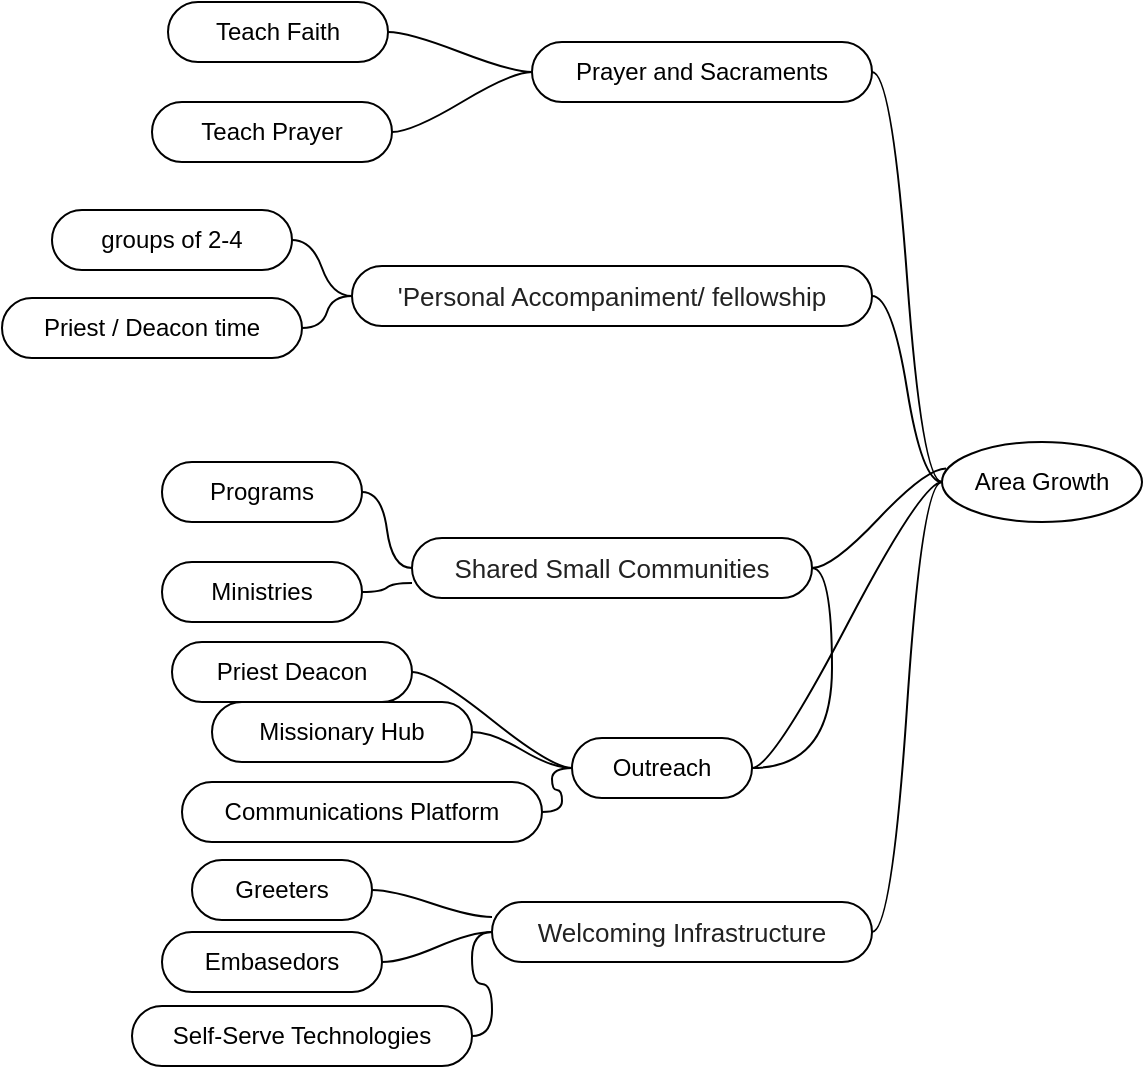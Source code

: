 <mxfile version="27.1.1">
  <diagram name="Page-1" id="K4HAHvxAuoOAxFSF4gQe">
    <mxGraphModel dx="1042" dy="561" grid="1" gridSize="10" guides="1" tooltips="1" connect="1" arrows="1" fold="1" page="1" pageScale="1" pageWidth="850" pageHeight="1100" math="0" shadow="0">
      <root>
        <mxCell id="0" />
        <mxCell id="1" parent="0" />
        <mxCell id="avbQEoiilErEEHXb16f6-1" value="Area Growth" style="ellipse;whiteSpace=wrap;html=1;align=center;newEdgeStyle={&quot;edgeStyle&quot;:&quot;entityRelationEdgeStyle&quot;,&quot;startArrow&quot;:&quot;none&quot;,&quot;endArrow&quot;:&quot;none&quot;,&quot;segment&quot;:10,&quot;curved&quot;:1,&quot;sourcePerimeterSpacing&quot;:0,&quot;targetPerimeterSpacing&quot;:0};treeFolding=1;treeMoving=1;" parent="1" vertex="1">
          <mxGeometry x="710" y="240" width="100" height="40" as="geometry" />
        </mxCell>
        <mxCell id="avbQEoiilErEEHXb16f6-2" value="Prayer and Sacraments" style="whiteSpace=wrap;html=1;rounded=1;arcSize=50;align=center;verticalAlign=middle;strokeWidth=1;autosize=1;spacing=4;treeFolding=1;treeMoving=1;newEdgeStyle={&quot;edgeStyle&quot;:&quot;entityRelationEdgeStyle&quot;,&quot;startArrow&quot;:&quot;none&quot;,&quot;endArrow&quot;:&quot;none&quot;,&quot;segment&quot;:10,&quot;curved&quot;:1,&quot;sourcePerimeterSpacing&quot;:0,&quot;targetPerimeterSpacing&quot;:0};" parent="1" vertex="1">
          <mxGeometry x="505" y="40" width="170" height="30" as="geometry" />
        </mxCell>
        <mxCell id="avbQEoiilErEEHXb16f6-3" value="" style="edgeStyle=entityRelationEdgeStyle;startArrow=none;endArrow=none;segment=10;curved=1;sourcePerimeterSpacing=0;targetPerimeterSpacing=0;rounded=0;" parent="1" source="avbQEoiilErEEHXb16f6-1" target="avbQEoiilErEEHXb16f6-2" edge="1">
          <mxGeometry relative="1" as="geometry">
            <mxPoint x="510" y="130" as="sourcePoint" />
          </mxGeometry>
        </mxCell>
        <mxCell id="avbQEoiilErEEHXb16f6-4" value="&lt;span style=&quot;color: rgb(34, 34, 34); font-family: Arial, Helvetica, sans-serif; font-size: small; text-align: start; background-color: rgb(255, 255, 255);&quot;&gt;Welcoming Infrastructure&lt;/span&gt;" style="whiteSpace=wrap;html=1;rounded=1;arcSize=50;align=center;verticalAlign=middle;strokeWidth=1;autosize=1;spacing=4;treeFolding=1;treeMoving=1;newEdgeStyle={&quot;edgeStyle&quot;:&quot;entityRelationEdgeStyle&quot;,&quot;startArrow&quot;:&quot;none&quot;,&quot;endArrow&quot;:&quot;none&quot;,&quot;segment&quot;:10,&quot;curved&quot;:1,&quot;sourcePerimeterSpacing&quot;:0,&quot;targetPerimeterSpacing&quot;:0};" parent="1" vertex="1">
          <mxGeometry x="485" y="470" width="190" height="30" as="geometry" />
        </mxCell>
        <mxCell id="avbQEoiilErEEHXb16f6-5" value="" style="edgeStyle=entityRelationEdgeStyle;startArrow=none;endArrow=none;segment=10;curved=1;sourcePerimeterSpacing=0;targetPerimeterSpacing=0;rounded=0;exitX=0;exitY=0.5;exitDx=0;exitDy=0;" parent="1" source="avbQEoiilErEEHXb16f6-1" target="avbQEoiilErEEHXb16f6-4" edge="1">
          <mxGeometry relative="1" as="geometry">
            <mxPoint x="500" y="480" as="sourcePoint" />
          </mxGeometry>
        </mxCell>
        <mxCell id="avbQEoiilErEEHXb16f6-6" value="&lt;span style=&quot;color: rgb(34, 34, 34); font-family: Arial, Helvetica, sans-serif; font-size: small; text-align: start; background-color: rgb(255, 255, 255);&quot;&gt;Shared Small Communities&lt;/span&gt;" style="whiteSpace=wrap;html=1;rounded=1;arcSize=50;align=center;verticalAlign=middle;strokeWidth=1;autosize=1;spacing=4;treeFolding=1;treeMoving=1;newEdgeStyle={&quot;edgeStyle&quot;:&quot;entityRelationEdgeStyle&quot;,&quot;startArrow&quot;:&quot;none&quot;,&quot;endArrow&quot;:&quot;none&quot;,&quot;segment&quot;:10,&quot;curved&quot;:1,&quot;sourcePerimeterSpacing&quot;:0,&quot;targetPerimeterSpacing&quot;:0};" parent="1" vertex="1">
          <mxGeometry x="445" y="288" width="200" height="30" as="geometry" />
        </mxCell>
        <mxCell id="avbQEoiilErEEHXb16f6-7" value="" style="edgeStyle=entityRelationEdgeStyle;startArrow=none;endArrow=none;segment=10;curved=1;sourcePerimeterSpacing=0;targetPerimeterSpacing=0;rounded=0;exitX=0.02;exitY=0.33;exitDx=0;exitDy=0;exitPerimeter=0;" parent="1" source="avbQEoiilErEEHXb16f6-1" target="avbQEoiilErEEHXb16f6-6" edge="1">
          <mxGeometry relative="1" as="geometry">
            <mxPoint x="465" y="330" as="sourcePoint" />
            <Array as="points">
              <mxPoint x="680" y="190" />
            </Array>
          </mxGeometry>
        </mxCell>
        <mxCell id="avbQEoiilErEEHXb16f6-8" value="&lt;span style=&quot;color: rgb(34, 34, 34); font-family: Arial, Helvetica, sans-serif; font-size: small; text-align: start; background-color: rgb(255, 255, 255);&quot;&gt;&#39;Personal Accompaniment/ fellowship&lt;/span&gt;" style="whiteSpace=wrap;html=1;rounded=1;arcSize=50;align=center;verticalAlign=middle;strokeWidth=1;autosize=1;spacing=4;treeFolding=1;treeMoving=1;newEdgeStyle={&quot;edgeStyle&quot;:&quot;entityRelationEdgeStyle&quot;,&quot;startArrow&quot;:&quot;none&quot;,&quot;endArrow&quot;:&quot;none&quot;,&quot;segment&quot;:10,&quot;curved&quot;:1,&quot;sourcePerimeterSpacing&quot;:0,&quot;targetPerimeterSpacing&quot;:0};" parent="1" vertex="1">
          <mxGeometry x="415" y="152" width="260" height="30" as="geometry" />
        </mxCell>
        <mxCell id="avbQEoiilErEEHXb16f6-9" value="" style="edgeStyle=entityRelationEdgeStyle;startArrow=none;endArrow=none;segment=10;curved=1;sourcePerimeterSpacing=0;targetPerimeterSpacing=0;rounded=0;" parent="1" source="avbQEoiilErEEHXb16f6-1" target="avbQEoiilErEEHXb16f6-8" edge="1">
          <mxGeometry relative="1" as="geometry">
            <mxPoint x="465" y="194" as="sourcePoint" />
          </mxGeometry>
        </mxCell>
        <mxCell id="TRmc7Pw4hhdz3kQGDths-24" value="" style="edgeStyle=entityRelationEdgeStyle;rounded=0;orthogonalLoop=1;jettySize=auto;html=1;startArrow=none;endArrow=none;segment=10;curved=1;sourcePerimeterSpacing=0;targetPerimeterSpacing=0;" edge="1" parent="1" source="avbQEoiilErEEHXb16f6-10" target="avbQEoiilErEEHXb16f6-6">
          <mxGeometry relative="1" as="geometry" />
        </mxCell>
        <mxCell id="avbQEoiilErEEHXb16f6-10" value="Outreach" style="whiteSpace=wrap;html=1;rounded=1;arcSize=50;align=center;verticalAlign=middle;strokeWidth=1;autosize=1;spacing=4;treeFolding=1;treeMoving=1;newEdgeStyle={&quot;edgeStyle&quot;:&quot;entityRelationEdgeStyle&quot;,&quot;startArrow&quot;:&quot;none&quot;,&quot;endArrow&quot;:&quot;none&quot;,&quot;segment&quot;:10,&quot;curved&quot;:1,&quot;sourcePerimeterSpacing&quot;:0,&quot;targetPerimeterSpacing&quot;:0};" parent="1" vertex="1">
          <mxGeometry x="525" y="388" width="90" height="30" as="geometry" />
        </mxCell>
        <mxCell id="avbQEoiilErEEHXb16f6-11" value="" style="edgeStyle=entityRelationEdgeStyle;startArrow=none;endArrow=none;segment=10;curved=1;sourcePerimeterSpacing=0;targetPerimeterSpacing=0;rounded=0;" parent="1" source="avbQEoiilErEEHXb16f6-1" target="avbQEoiilErEEHXb16f6-10" edge="1">
          <mxGeometry relative="1" as="geometry">
            <mxPoint x="490" y="430" as="sourcePoint" />
          </mxGeometry>
        </mxCell>
        <mxCell id="TRmc7Pw4hhdz3kQGDths-1" value="Programs" style="whiteSpace=wrap;html=1;rounded=1;arcSize=50;align=center;verticalAlign=middle;strokeWidth=1;autosize=1;spacing=4;treeFolding=1;treeMoving=1;newEdgeStyle={&quot;edgeStyle&quot;:&quot;entityRelationEdgeStyle&quot;,&quot;startArrow&quot;:&quot;none&quot;,&quot;endArrow&quot;:&quot;none&quot;,&quot;segment&quot;:10,&quot;curved&quot;:1,&quot;sourcePerimeterSpacing&quot;:0,&quot;targetPerimeterSpacing&quot;:0};" vertex="1" parent="1">
          <mxGeometry x="320" y="250" width="100" height="30" as="geometry" />
        </mxCell>
        <mxCell id="TRmc7Pw4hhdz3kQGDths-2" value="" style="edgeStyle=entityRelationEdgeStyle;startArrow=none;endArrow=none;segment=10;curved=1;sourcePerimeterSpacing=0;targetPerimeterSpacing=0;rounded=0;" edge="1" target="TRmc7Pw4hhdz3kQGDths-1" parent="1" source="avbQEoiilErEEHXb16f6-6">
          <mxGeometry relative="1" as="geometry">
            <mxPoint x="330" y="310" as="sourcePoint" />
          </mxGeometry>
        </mxCell>
        <mxCell id="TRmc7Pw4hhdz3kQGDths-3" value="Greeters" style="whiteSpace=wrap;html=1;rounded=1;arcSize=50;align=center;verticalAlign=middle;strokeWidth=1;autosize=1;spacing=4;treeFolding=1;treeMoving=1;newEdgeStyle={&quot;edgeStyle&quot;:&quot;entityRelationEdgeStyle&quot;,&quot;startArrow&quot;:&quot;none&quot;,&quot;endArrow&quot;:&quot;none&quot;,&quot;segment&quot;:10,&quot;curved&quot;:1,&quot;sourcePerimeterSpacing&quot;:0,&quot;targetPerimeterSpacing&quot;:0};" vertex="1" parent="1">
          <mxGeometry x="335" y="449" width="90" height="30" as="geometry" />
        </mxCell>
        <mxCell id="TRmc7Pw4hhdz3kQGDths-4" value="" style="edgeStyle=entityRelationEdgeStyle;startArrow=none;endArrow=none;segment=10;curved=1;sourcePerimeterSpacing=0;targetPerimeterSpacing=0;rounded=0;exitX=0;exitY=0.25;exitDx=0;exitDy=0;" edge="1" target="TRmc7Pw4hhdz3kQGDths-3" parent="1" source="avbQEoiilErEEHXb16f6-4">
          <mxGeometry relative="1" as="geometry">
            <mxPoint x="300" y="458" as="sourcePoint" />
          </mxGeometry>
        </mxCell>
        <mxCell id="TRmc7Pw4hhdz3kQGDths-5" value="Embasedors" style="whiteSpace=wrap;html=1;rounded=1;arcSize=50;align=center;verticalAlign=middle;strokeWidth=1;autosize=1;spacing=4;treeFolding=1;treeMoving=1;newEdgeStyle={&quot;edgeStyle&quot;:&quot;entityRelationEdgeStyle&quot;,&quot;startArrow&quot;:&quot;none&quot;,&quot;endArrow&quot;:&quot;none&quot;,&quot;segment&quot;:10,&quot;curved&quot;:1,&quot;sourcePerimeterSpacing&quot;:0,&quot;targetPerimeterSpacing&quot;:0};" vertex="1" parent="1">
          <mxGeometry x="320" y="485" width="110" height="30" as="geometry" />
        </mxCell>
        <mxCell id="TRmc7Pw4hhdz3kQGDths-6" value="" style="edgeStyle=entityRelationEdgeStyle;startArrow=none;endArrow=none;segment=10;curved=1;sourcePerimeterSpacing=0;targetPerimeterSpacing=0;rounded=0;" edge="1" target="TRmc7Pw4hhdz3kQGDths-5" parent="1" source="avbQEoiilErEEHXb16f6-4">
          <mxGeometry relative="1" as="geometry">
            <mxPoint x="295" y="510" as="sourcePoint" />
          </mxGeometry>
        </mxCell>
        <mxCell id="TRmc7Pw4hhdz3kQGDths-7" value="Ministries" style="whiteSpace=wrap;html=1;rounded=1;arcSize=50;align=center;verticalAlign=middle;strokeWidth=1;autosize=1;spacing=4;treeFolding=1;treeMoving=1;newEdgeStyle={&quot;edgeStyle&quot;:&quot;entityRelationEdgeStyle&quot;,&quot;startArrow&quot;:&quot;none&quot;,&quot;endArrow&quot;:&quot;none&quot;,&quot;segment&quot;:10,&quot;curved&quot;:1,&quot;sourcePerimeterSpacing&quot;:0,&quot;targetPerimeterSpacing&quot;:0};" vertex="1" parent="1">
          <mxGeometry x="320" y="300" width="100" height="30" as="geometry" />
        </mxCell>
        <mxCell id="TRmc7Pw4hhdz3kQGDths-8" value="" style="edgeStyle=entityRelationEdgeStyle;startArrow=none;endArrow=none;segment=10;curved=1;sourcePerimeterSpacing=0;targetPerimeterSpacing=0;rounded=0;exitX=0;exitY=0.75;exitDx=0;exitDy=0;" edge="1" target="TRmc7Pw4hhdz3kQGDths-7" parent="1" source="avbQEoiilErEEHXb16f6-6">
          <mxGeometry relative="1" as="geometry">
            <mxPoint x="290" y="358" as="sourcePoint" />
          </mxGeometry>
        </mxCell>
        <mxCell id="TRmc7Pw4hhdz3kQGDths-9" value="groups of 2-4" style="whiteSpace=wrap;html=1;rounded=1;arcSize=50;align=center;verticalAlign=middle;strokeWidth=1;autosize=1;spacing=4;treeFolding=1;treeMoving=1;newEdgeStyle={&quot;edgeStyle&quot;:&quot;entityRelationEdgeStyle&quot;,&quot;startArrow&quot;:&quot;none&quot;,&quot;endArrow&quot;:&quot;none&quot;,&quot;segment&quot;:10,&quot;curved&quot;:1,&quot;sourcePerimeterSpacing&quot;:0,&quot;targetPerimeterSpacing&quot;:0};" vertex="1" parent="1">
          <mxGeometry x="265" y="124" width="120" height="30" as="geometry" />
        </mxCell>
        <mxCell id="TRmc7Pw4hhdz3kQGDths-10" value="" style="edgeStyle=entityRelationEdgeStyle;startArrow=none;endArrow=none;segment=10;curved=1;sourcePerimeterSpacing=0;targetPerimeterSpacing=0;rounded=0;" edge="1" target="TRmc7Pw4hhdz3kQGDths-9" parent="1" source="avbQEoiilErEEHXb16f6-8">
          <mxGeometry relative="1" as="geometry">
            <mxPoint x="290" y="166" as="sourcePoint" />
          </mxGeometry>
        </mxCell>
        <mxCell id="TRmc7Pw4hhdz3kQGDths-11" value="Priest / Deacon time" style="whiteSpace=wrap;html=1;rounded=1;arcSize=50;align=center;verticalAlign=middle;strokeWidth=1;autosize=1;spacing=4;treeFolding=1;treeMoving=1;newEdgeStyle={&quot;edgeStyle&quot;:&quot;entityRelationEdgeStyle&quot;,&quot;startArrow&quot;:&quot;none&quot;,&quot;endArrow&quot;:&quot;none&quot;,&quot;segment&quot;:10,&quot;curved&quot;:1,&quot;sourcePerimeterSpacing&quot;:0,&quot;targetPerimeterSpacing&quot;:0};" vertex="1" parent="1">
          <mxGeometry x="240" y="168" width="150" height="30" as="geometry" />
        </mxCell>
        <mxCell id="TRmc7Pw4hhdz3kQGDths-12" value="" style="edgeStyle=entityRelationEdgeStyle;startArrow=none;endArrow=none;segment=10;curved=1;sourcePerimeterSpacing=0;targetPerimeterSpacing=0;rounded=0;exitX=0;exitY=0.5;exitDx=0;exitDy=0;" edge="1" target="TRmc7Pw4hhdz3kQGDths-11" parent="1" source="avbQEoiilErEEHXb16f6-8">
          <mxGeometry relative="1" as="geometry">
            <mxPoint x="370" y="167" as="sourcePoint" />
          </mxGeometry>
        </mxCell>
        <mxCell id="TRmc7Pw4hhdz3kQGDths-13" value="Self-Serve Technologies" style="whiteSpace=wrap;html=1;rounded=1;arcSize=50;align=center;verticalAlign=middle;strokeWidth=1;autosize=1;spacing=4;treeFolding=1;treeMoving=1;newEdgeStyle={&quot;edgeStyle&quot;:&quot;entityRelationEdgeStyle&quot;,&quot;startArrow&quot;:&quot;none&quot;,&quot;endArrow&quot;:&quot;none&quot;,&quot;segment&quot;:10,&quot;curved&quot;:1,&quot;sourcePerimeterSpacing&quot;:0,&quot;targetPerimeterSpacing&quot;:0};" vertex="1" parent="1">
          <mxGeometry x="305" y="522" width="170" height="30" as="geometry" />
        </mxCell>
        <mxCell id="TRmc7Pw4hhdz3kQGDths-14" value="" style="edgeStyle=entityRelationEdgeStyle;startArrow=none;endArrow=none;segment=10;curved=1;sourcePerimeterSpacing=0;targetPerimeterSpacing=0;rounded=0;exitX=0;exitY=0.5;exitDx=0;exitDy=0;" edge="1" target="TRmc7Pw4hhdz3kQGDths-13" parent="1" source="avbQEoiilErEEHXb16f6-4">
          <mxGeometry relative="1" as="geometry">
            <mxPoint x="310" y="564" as="sourcePoint" />
          </mxGeometry>
        </mxCell>
        <mxCell id="TRmc7Pw4hhdz3kQGDths-15" value="Teach Faith" style="whiteSpace=wrap;html=1;rounded=1;arcSize=50;align=center;verticalAlign=middle;strokeWidth=1;autosize=1;spacing=4;treeFolding=1;treeMoving=1;newEdgeStyle={&quot;edgeStyle&quot;:&quot;entityRelationEdgeStyle&quot;,&quot;startArrow&quot;:&quot;none&quot;,&quot;endArrow&quot;:&quot;none&quot;,&quot;segment&quot;:10,&quot;curved&quot;:1,&quot;sourcePerimeterSpacing&quot;:0,&quot;targetPerimeterSpacing&quot;:0};" vertex="1" parent="1">
          <mxGeometry x="323" y="20" width="110" height="30" as="geometry" />
        </mxCell>
        <mxCell id="TRmc7Pw4hhdz3kQGDths-16" value="" style="edgeStyle=entityRelationEdgeStyle;startArrow=none;endArrow=none;segment=10;curved=1;sourcePerimeterSpacing=0;targetPerimeterSpacing=0;rounded=0;exitX=0;exitY=0.5;exitDx=0;exitDy=0;" edge="1" target="TRmc7Pw4hhdz3kQGDths-15" parent="1" source="avbQEoiilErEEHXb16f6-2">
          <mxGeometry relative="1" as="geometry">
            <mxPoint x="295" y="80" as="sourcePoint" />
          </mxGeometry>
        </mxCell>
        <mxCell id="TRmc7Pw4hhdz3kQGDths-17" value="Teach Prayer" style="whiteSpace=wrap;html=1;rounded=1;arcSize=50;align=center;verticalAlign=middle;strokeWidth=1;autosize=1;spacing=4;treeFolding=1;treeMoving=1;newEdgeStyle={&quot;edgeStyle&quot;:&quot;entityRelationEdgeStyle&quot;,&quot;startArrow&quot;:&quot;none&quot;,&quot;endArrow&quot;:&quot;none&quot;,&quot;segment&quot;:10,&quot;curved&quot;:1,&quot;sourcePerimeterSpacing&quot;:0,&quot;targetPerimeterSpacing&quot;:0};" vertex="1" parent="1">
          <mxGeometry x="315" y="70" width="120" height="30" as="geometry" />
        </mxCell>
        <mxCell id="TRmc7Pw4hhdz3kQGDths-18" value="" style="edgeStyle=entityRelationEdgeStyle;startArrow=none;endArrow=none;segment=10;curved=1;sourcePerimeterSpacing=0;targetPerimeterSpacing=0;rounded=0;exitX=0;exitY=0.5;exitDx=0;exitDy=0;" edge="1" target="TRmc7Pw4hhdz3kQGDths-17" parent="1" source="avbQEoiilErEEHXb16f6-2">
          <mxGeometry relative="1" as="geometry">
            <mxPoint x="220" y="287" as="sourcePoint" />
          </mxGeometry>
        </mxCell>
        <mxCell id="TRmc7Pw4hhdz3kQGDths-20" value="Missionary Hub" style="whiteSpace=wrap;html=1;rounded=1;arcSize=50;align=center;verticalAlign=middle;strokeWidth=1;autosize=1;spacing=4;treeFolding=1;treeMoving=1;newEdgeStyle={&quot;edgeStyle&quot;:&quot;entityRelationEdgeStyle&quot;,&quot;startArrow&quot;:&quot;none&quot;,&quot;endArrow&quot;:&quot;none&quot;,&quot;segment&quot;:10,&quot;curved&quot;:1,&quot;sourcePerimeterSpacing&quot;:0,&quot;targetPerimeterSpacing&quot;:0};" vertex="1" parent="1">
          <mxGeometry x="345" y="370" width="130" height="30" as="geometry" />
        </mxCell>
        <mxCell id="TRmc7Pw4hhdz3kQGDths-21" value="" style="edgeStyle=entityRelationEdgeStyle;startArrow=none;endArrow=none;segment=10;curved=1;sourcePerimeterSpacing=0;targetPerimeterSpacing=0;rounded=0;exitX=0;exitY=0.5;exitDx=0;exitDy=0;" edge="1" target="TRmc7Pw4hhdz3kQGDths-20" parent="1" source="avbQEoiilErEEHXb16f6-10">
          <mxGeometry relative="1" as="geometry">
            <mxPoint x="520" y="370" as="sourcePoint" />
            <Array as="points">
              <mxPoint x="530" y="410" />
            </Array>
          </mxGeometry>
        </mxCell>
        <mxCell id="TRmc7Pw4hhdz3kQGDths-22" value="Communications Platform" style="whiteSpace=wrap;html=1;rounded=1;arcSize=50;align=center;verticalAlign=middle;strokeWidth=1;autosize=1;spacing=4;treeFolding=1;treeMoving=1;newEdgeStyle={&quot;edgeStyle&quot;:&quot;entityRelationEdgeStyle&quot;,&quot;startArrow&quot;:&quot;none&quot;,&quot;endArrow&quot;:&quot;none&quot;,&quot;segment&quot;:10,&quot;curved&quot;:1,&quot;sourcePerimeterSpacing&quot;:0,&quot;targetPerimeterSpacing&quot;:0};" vertex="1" parent="1">
          <mxGeometry x="330" y="410" width="180" height="30" as="geometry" />
        </mxCell>
        <mxCell id="TRmc7Pw4hhdz3kQGDths-23" value="" style="edgeStyle=entityRelationEdgeStyle;startArrow=none;endArrow=none;segment=10;curved=1;sourcePerimeterSpacing=0;targetPerimeterSpacing=0;rounded=0;" edge="1" target="TRmc7Pw4hhdz3kQGDths-22" parent="1" source="avbQEoiilErEEHXb16f6-10">
          <mxGeometry relative="1" as="geometry">
            <mxPoint x="110" y="400" as="sourcePoint" />
          </mxGeometry>
        </mxCell>
        <mxCell id="TRmc7Pw4hhdz3kQGDths-25" value="Priest Deacon" style="whiteSpace=wrap;html=1;rounded=1;arcSize=50;align=center;verticalAlign=middle;strokeWidth=1;autosize=1;spacing=4;treeFolding=1;treeMoving=1;newEdgeStyle={&quot;edgeStyle&quot;:&quot;entityRelationEdgeStyle&quot;,&quot;startArrow&quot;:&quot;none&quot;,&quot;endArrow&quot;:&quot;none&quot;,&quot;segment&quot;:10,&quot;curved&quot;:1,&quot;sourcePerimeterSpacing&quot;:0,&quot;targetPerimeterSpacing&quot;:0};" vertex="1" parent="1">
          <mxGeometry x="325" y="340" width="120" height="30" as="geometry" />
        </mxCell>
        <mxCell id="TRmc7Pw4hhdz3kQGDths-26" value="" style="edgeStyle=entityRelationEdgeStyle;startArrow=none;endArrow=none;segment=10;curved=1;sourcePerimeterSpacing=0;targetPerimeterSpacing=0;rounded=0;exitX=0;exitY=0.5;exitDx=0;exitDy=0;" edge="1" target="TRmc7Pw4hhdz3kQGDths-25" parent="1" source="avbQEoiilErEEHXb16f6-10">
          <mxGeometry relative="1" as="geometry">
            <mxPoint x="335" y="370" as="sourcePoint" />
          </mxGeometry>
        </mxCell>
      </root>
    </mxGraphModel>
  </diagram>
</mxfile>
